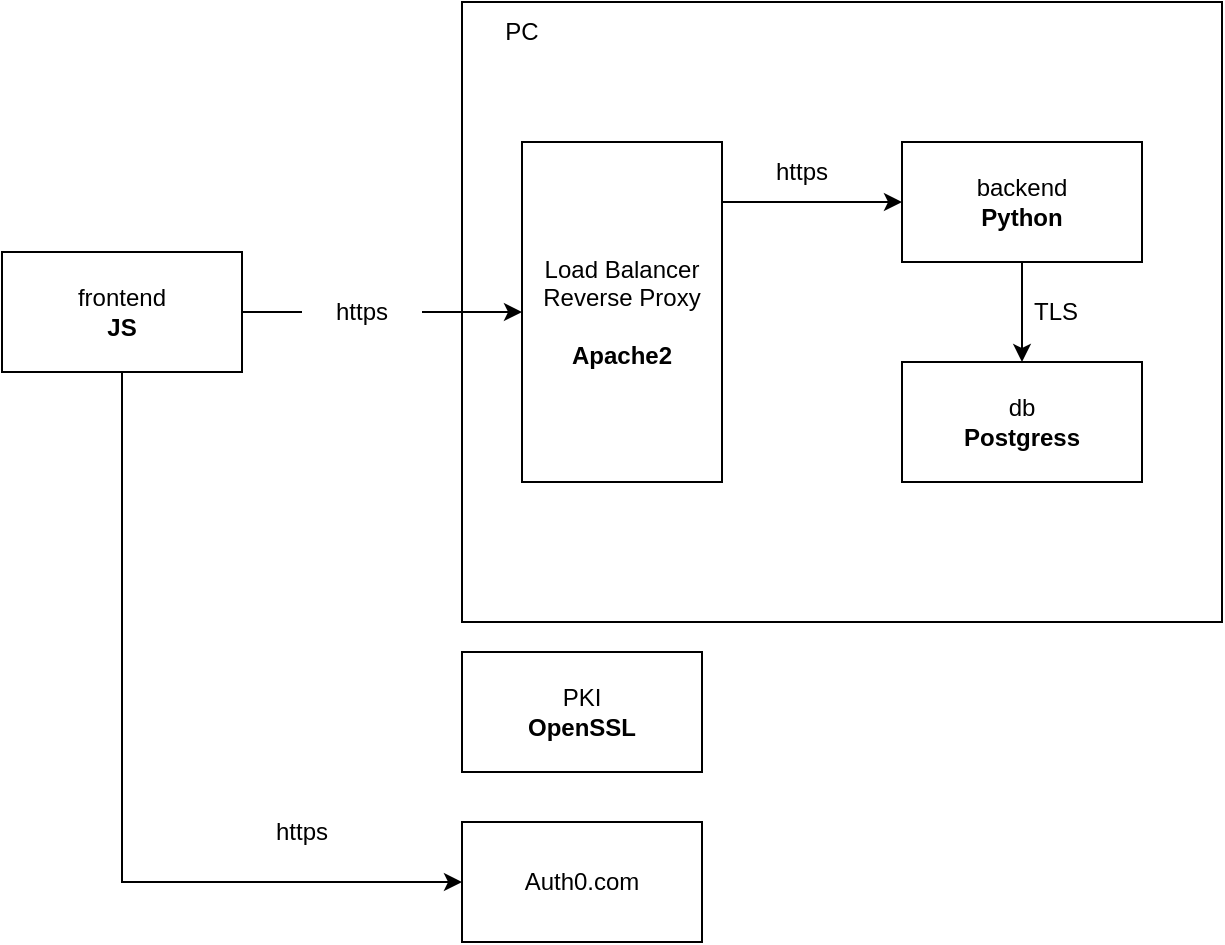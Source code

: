 <mxfile version="20.3.2" type="device"><diagram id="UxhR_6ArZPjrQN1X3QA6" name="Pagina-1"><mxGraphModel dx="755" dy="452" grid="1" gridSize="10" guides="1" tooltips="1" connect="1" arrows="1" fold="1" page="1" pageScale="1" pageWidth="827" pageHeight="1169" math="0" shadow="0"><root><mxCell id="0"/><mxCell id="1" parent="0"/><mxCell id="K7uHU0_oXrGkX94-b_pv-2" value="" style="rounded=0;whiteSpace=wrap;html=1;" vertex="1" parent="1"><mxGeometry x="560" y="100" width="380" height="310" as="geometry"/></mxCell><mxCell id="K7uHU0_oXrGkX94-b_pv-7" style="edgeStyle=orthogonalEdgeStyle;rounded=0;orthogonalLoop=1;jettySize=auto;html=1;entryX=0;entryY=0.5;entryDx=0;entryDy=0;startArrow=none;" edge="1" parent="1" source="K7uHU0_oXrGkX94-b_pv-12" target="K7uHU0_oXrGkX94-b_pv-5"><mxGeometry relative="1" as="geometry"/></mxCell><mxCell id="K7uHU0_oXrGkX94-b_pv-11" style="edgeStyle=orthogonalEdgeStyle;rounded=0;orthogonalLoop=1;jettySize=auto;html=1;entryX=0;entryY=0.5;entryDx=0;entryDy=0;" edge="1" parent="1" source="K7uHU0_oXrGkX94-b_pv-1" target="K7uHU0_oXrGkX94-b_pv-10"><mxGeometry relative="1" as="geometry"><Array as="points"><mxPoint x="390" y="540"/></Array></mxGeometry></mxCell><mxCell id="K7uHU0_oXrGkX94-b_pv-1" value="frontend&lt;br&gt;&lt;b&gt;JS&lt;/b&gt;" style="rounded=0;whiteSpace=wrap;html=1;" vertex="1" parent="1"><mxGeometry x="330" y="225" width="120" height="60" as="geometry"/></mxCell><mxCell id="K7uHU0_oXrGkX94-b_pv-3" value="db&lt;br&gt;&lt;b&gt;Postgress&lt;/b&gt;" style="rounded=0;whiteSpace=wrap;html=1;" vertex="1" parent="1"><mxGeometry x="780" y="280" width="120" height="60" as="geometry"/></mxCell><mxCell id="K7uHU0_oXrGkX94-b_pv-9" style="edgeStyle=orthogonalEdgeStyle;rounded=0;orthogonalLoop=1;jettySize=auto;html=1;" edge="1" parent="1" source="K7uHU0_oXrGkX94-b_pv-4" target="K7uHU0_oXrGkX94-b_pv-3"><mxGeometry relative="1" as="geometry"/></mxCell><mxCell id="K7uHU0_oXrGkX94-b_pv-4" value="backend&lt;br&gt;&lt;b&gt;Python&lt;/b&gt;" style="rounded=0;whiteSpace=wrap;html=1;" vertex="1" parent="1"><mxGeometry x="780" y="170" width="120" height="60" as="geometry"/></mxCell><mxCell id="K7uHU0_oXrGkX94-b_pv-8" style="edgeStyle=orthogonalEdgeStyle;rounded=0;orthogonalLoop=1;jettySize=auto;html=1;strokeColor=default;" edge="1" parent="1" source="K7uHU0_oXrGkX94-b_pv-5" target="K7uHU0_oXrGkX94-b_pv-4"><mxGeometry relative="1" as="geometry"><Array as="points"><mxPoint x="720" y="200"/><mxPoint x="720" y="200"/></Array></mxGeometry></mxCell><mxCell id="K7uHU0_oXrGkX94-b_pv-5" value="Load Balancer&lt;br&gt;Reverse Proxy&lt;br&gt;&lt;br&gt;&lt;b&gt;Apache2&lt;/b&gt;" style="rounded=0;whiteSpace=wrap;html=1;" vertex="1" parent="1"><mxGeometry x="590" y="170" width="100" height="170" as="geometry"/></mxCell><mxCell id="K7uHU0_oXrGkX94-b_pv-6" value="PC" style="text;html=1;strokeColor=none;fillColor=none;align=center;verticalAlign=middle;whiteSpace=wrap;rounded=0;" vertex="1" parent="1"><mxGeometry x="560" y="100" width="60" height="30" as="geometry"/></mxCell><mxCell id="K7uHU0_oXrGkX94-b_pv-10" value="Auth0.com" style="rounded=0;whiteSpace=wrap;html=1;" vertex="1" parent="1"><mxGeometry x="560" y="510" width="120" height="60" as="geometry"/></mxCell><mxCell id="K7uHU0_oXrGkX94-b_pv-13" value="https" style="text;html=1;strokeColor=none;fillColor=none;align=center;verticalAlign=middle;whiteSpace=wrap;rounded=0;" vertex="1" parent="1"><mxGeometry x="450" y="500" width="60" height="30" as="geometry"/></mxCell><mxCell id="K7uHU0_oXrGkX94-b_pv-12" value="https" style="text;html=1;strokeColor=none;fillColor=none;align=center;verticalAlign=middle;whiteSpace=wrap;rounded=0;" vertex="1" parent="1"><mxGeometry x="480" y="240" width="60" height="30" as="geometry"/></mxCell><mxCell id="K7uHU0_oXrGkX94-b_pv-14" value="" style="edgeStyle=orthogonalEdgeStyle;rounded=0;orthogonalLoop=1;jettySize=auto;html=1;entryX=0;entryY=0.5;entryDx=0;entryDy=0;endArrow=none;" edge="1" parent="1" source="K7uHU0_oXrGkX94-b_pv-1" target="K7uHU0_oXrGkX94-b_pv-12"><mxGeometry relative="1" as="geometry"><mxPoint x="470" y="245" as="sourcePoint"/><mxPoint x="590" y="245" as="targetPoint"/></mxGeometry></mxCell><mxCell id="K7uHU0_oXrGkX94-b_pv-16" value="https" style="text;html=1;strokeColor=none;fillColor=none;align=center;verticalAlign=middle;whiteSpace=wrap;rounded=0;" vertex="1" parent="1"><mxGeometry x="700" y="170" width="60" height="30" as="geometry"/></mxCell><mxCell id="K7uHU0_oXrGkX94-b_pv-17" value="TLS" style="text;html=1;strokeColor=none;fillColor=none;align=center;verticalAlign=middle;whiteSpace=wrap;rounded=0;" vertex="1" parent="1"><mxGeometry x="827" y="240" width="60" height="30" as="geometry"/></mxCell><mxCell id="K7uHU0_oXrGkX94-b_pv-18" value="PKI&lt;br&gt;&lt;b&gt;OpenSSL&lt;/b&gt;" style="rounded=0;whiteSpace=wrap;html=1;" vertex="1" parent="1"><mxGeometry x="560" y="425" width="120" height="60" as="geometry"/></mxCell></root></mxGraphModel></diagram></mxfile>